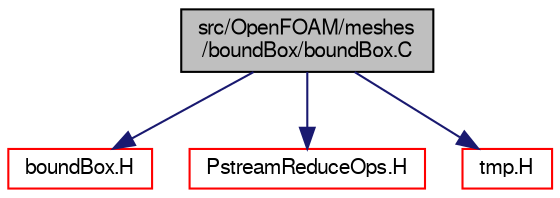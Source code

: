 digraph "src/OpenFOAM/meshes/boundBox/boundBox.C"
{
  bgcolor="transparent";
  edge [fontname="FreeSans",fontsize="10",labelfontname="FreeSans",labelfontsize="10"];
  node [fontname="FreeSans",fontsize="10",shape=record];
  Node0 [label="src/OpenFOAM/meshes\l/boundBox/boundBox.C",height=0.2,width=0.4,color="black", fillcolor="grey75", style="filled", fontcolor="black"];
  Node0 -> Node1 [color="midnightblue",fontsize="10",style="solid",fontname="FreeSans"];
  Node1 [label="boundBox.H",height=0.2,width=0.4,color="red",URL="$a11108.html"];
  Node0 -> Node147 [color="midnightblue",fontsize="10",style="solid",fontname="FreeSans"];
  Node147 [label="PstreamReduceOps.H",height=0.2,width=0.4,color="red",URL="$a09146.html"];
  Node0 -> Node52 [color="midnightblue",fontsize="10",style="solid",fontname="FreeSans"];
  Node52 [label="tmp.H",height=0.2,width=0.4,color="red",URL="$a11087.html"];
}
